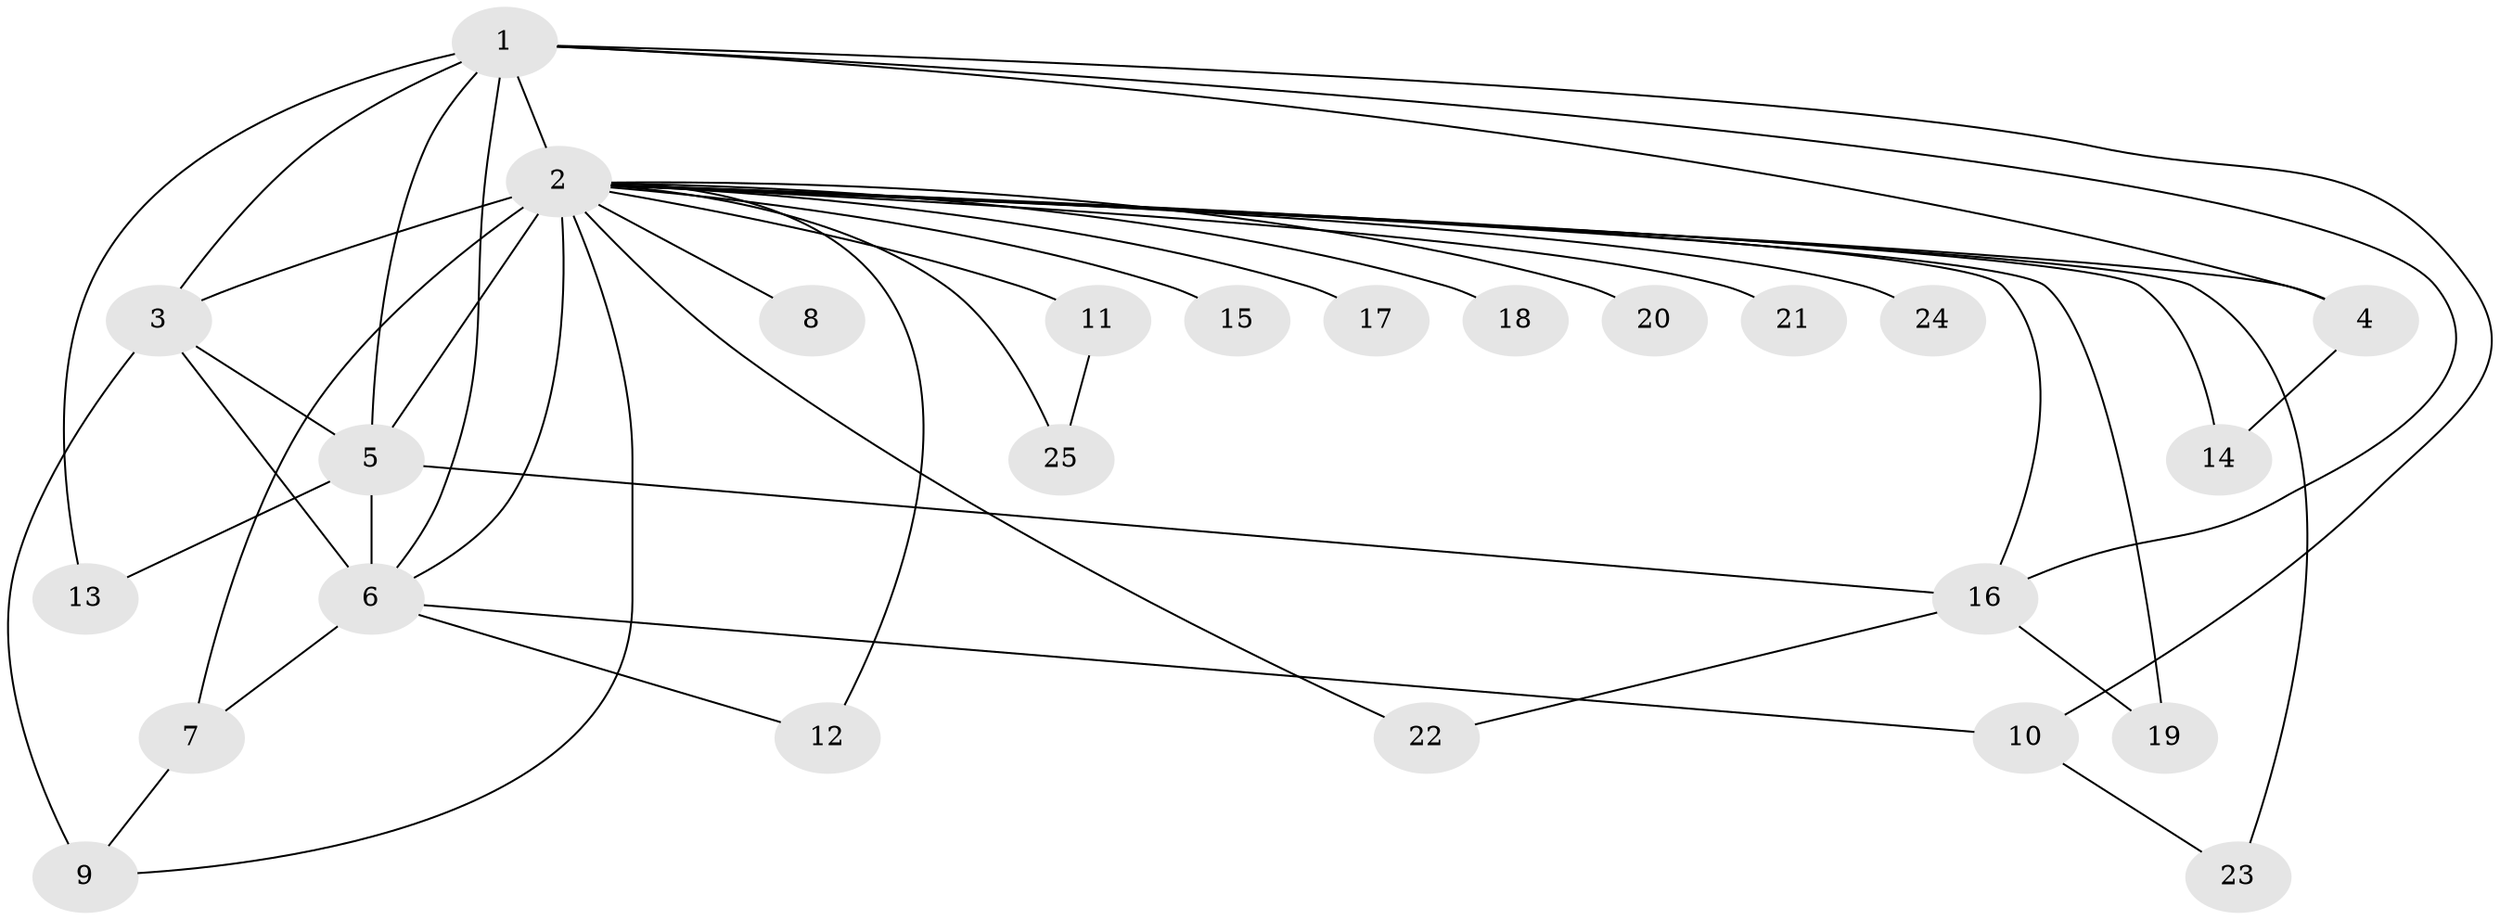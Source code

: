 // original degree distribution, {15: 0.04, 17: 0.02, 18: 0.04, 14: 0.04, 19: 0.02, 11: 0.02, 16: 0.02, 3: 0.06, 2: 0.66, 4: 0.04, 5: 0.04}
// Generated by graph-tools (version 1.1) at 2025/35/03/09/25 02:35:07]
// undirected, 25 vertices, 44 edges
graph export_dot {
graph [start="1"]
  node [color=gray90,style=filled];
  1;
  2;
  3;
  4;
  5;
  6;
  7;
  8;
  9;
  10;
  11;
  12;
  13;
  14;
  15;
  16;
  17;
  18;
  19;
  20;
  21;
  22;
  23;
  24;
  25;
  1 -- 2 [weight=12.0];
  1 -- 3 [weight=4.0];
  1 -- 4 [weight=1.0];
  1 -- 5 [weight=9.0];
  1 -- 6 [weight=1.0];
  1 -- 10 [weight=1.0];
  1 -- 13 [weight=1.0];
  1 -- 16 [weight=1.0];
  2 -- 3 [weight=12.0];
  2 -- 4 [weight=1.0];
  2 -- 5 [weight=2.0];
  2 -- 6 [weight=4.0];
  2 -- 7 [weight=2.0];
  2 -- 8 [weight=1.0];
  2 -- 9 [weight=1.0];
  2 -- 11 [weight=1.0];
  2 -- 12 [weight=1.0];
  2 -- 14 [weight=1.0];
  2 -- 15 [weight=2.0];
  2 -- 16 [weight=1.0];
  2 -- 17 [weight=2.0];
  2 -- 18 [weight=2.0];
  2 -- 19 [weight=1.0];
  2 -- 20 [weight=2.0];
  2 -- 21 [weight=1.0];
  2 -- 22 [weight=1.0];
  2 -- 23 [weight=1.0];
  2 -- 24 [weight=2.0];
  2 -- 25 [weight=1.0];
  3 -- 5 [weight=4.0];
  3 -- 6 [weight=6.0];
  3 -- 9 [weight=2.0];
  4 -- 14 [weight=1.0];
  5 -- 6 [weight=1.0];
  5 -- 13 [weight=1.0];
  5 -- 16 [weight=1.0];
  6 -- 7 [weight=1.0];
  6 -- 10 [weight=1.0];
  6 -- 12 [weight=1.0];
  7 -- 9 [weight=1.0];
  10 -- 23 [weight=1.0];
  11 -- 25 [weight=1.0];
  16 -- 19 [weight=1.0];
  16 -- 22 [weight=1.0];
}
